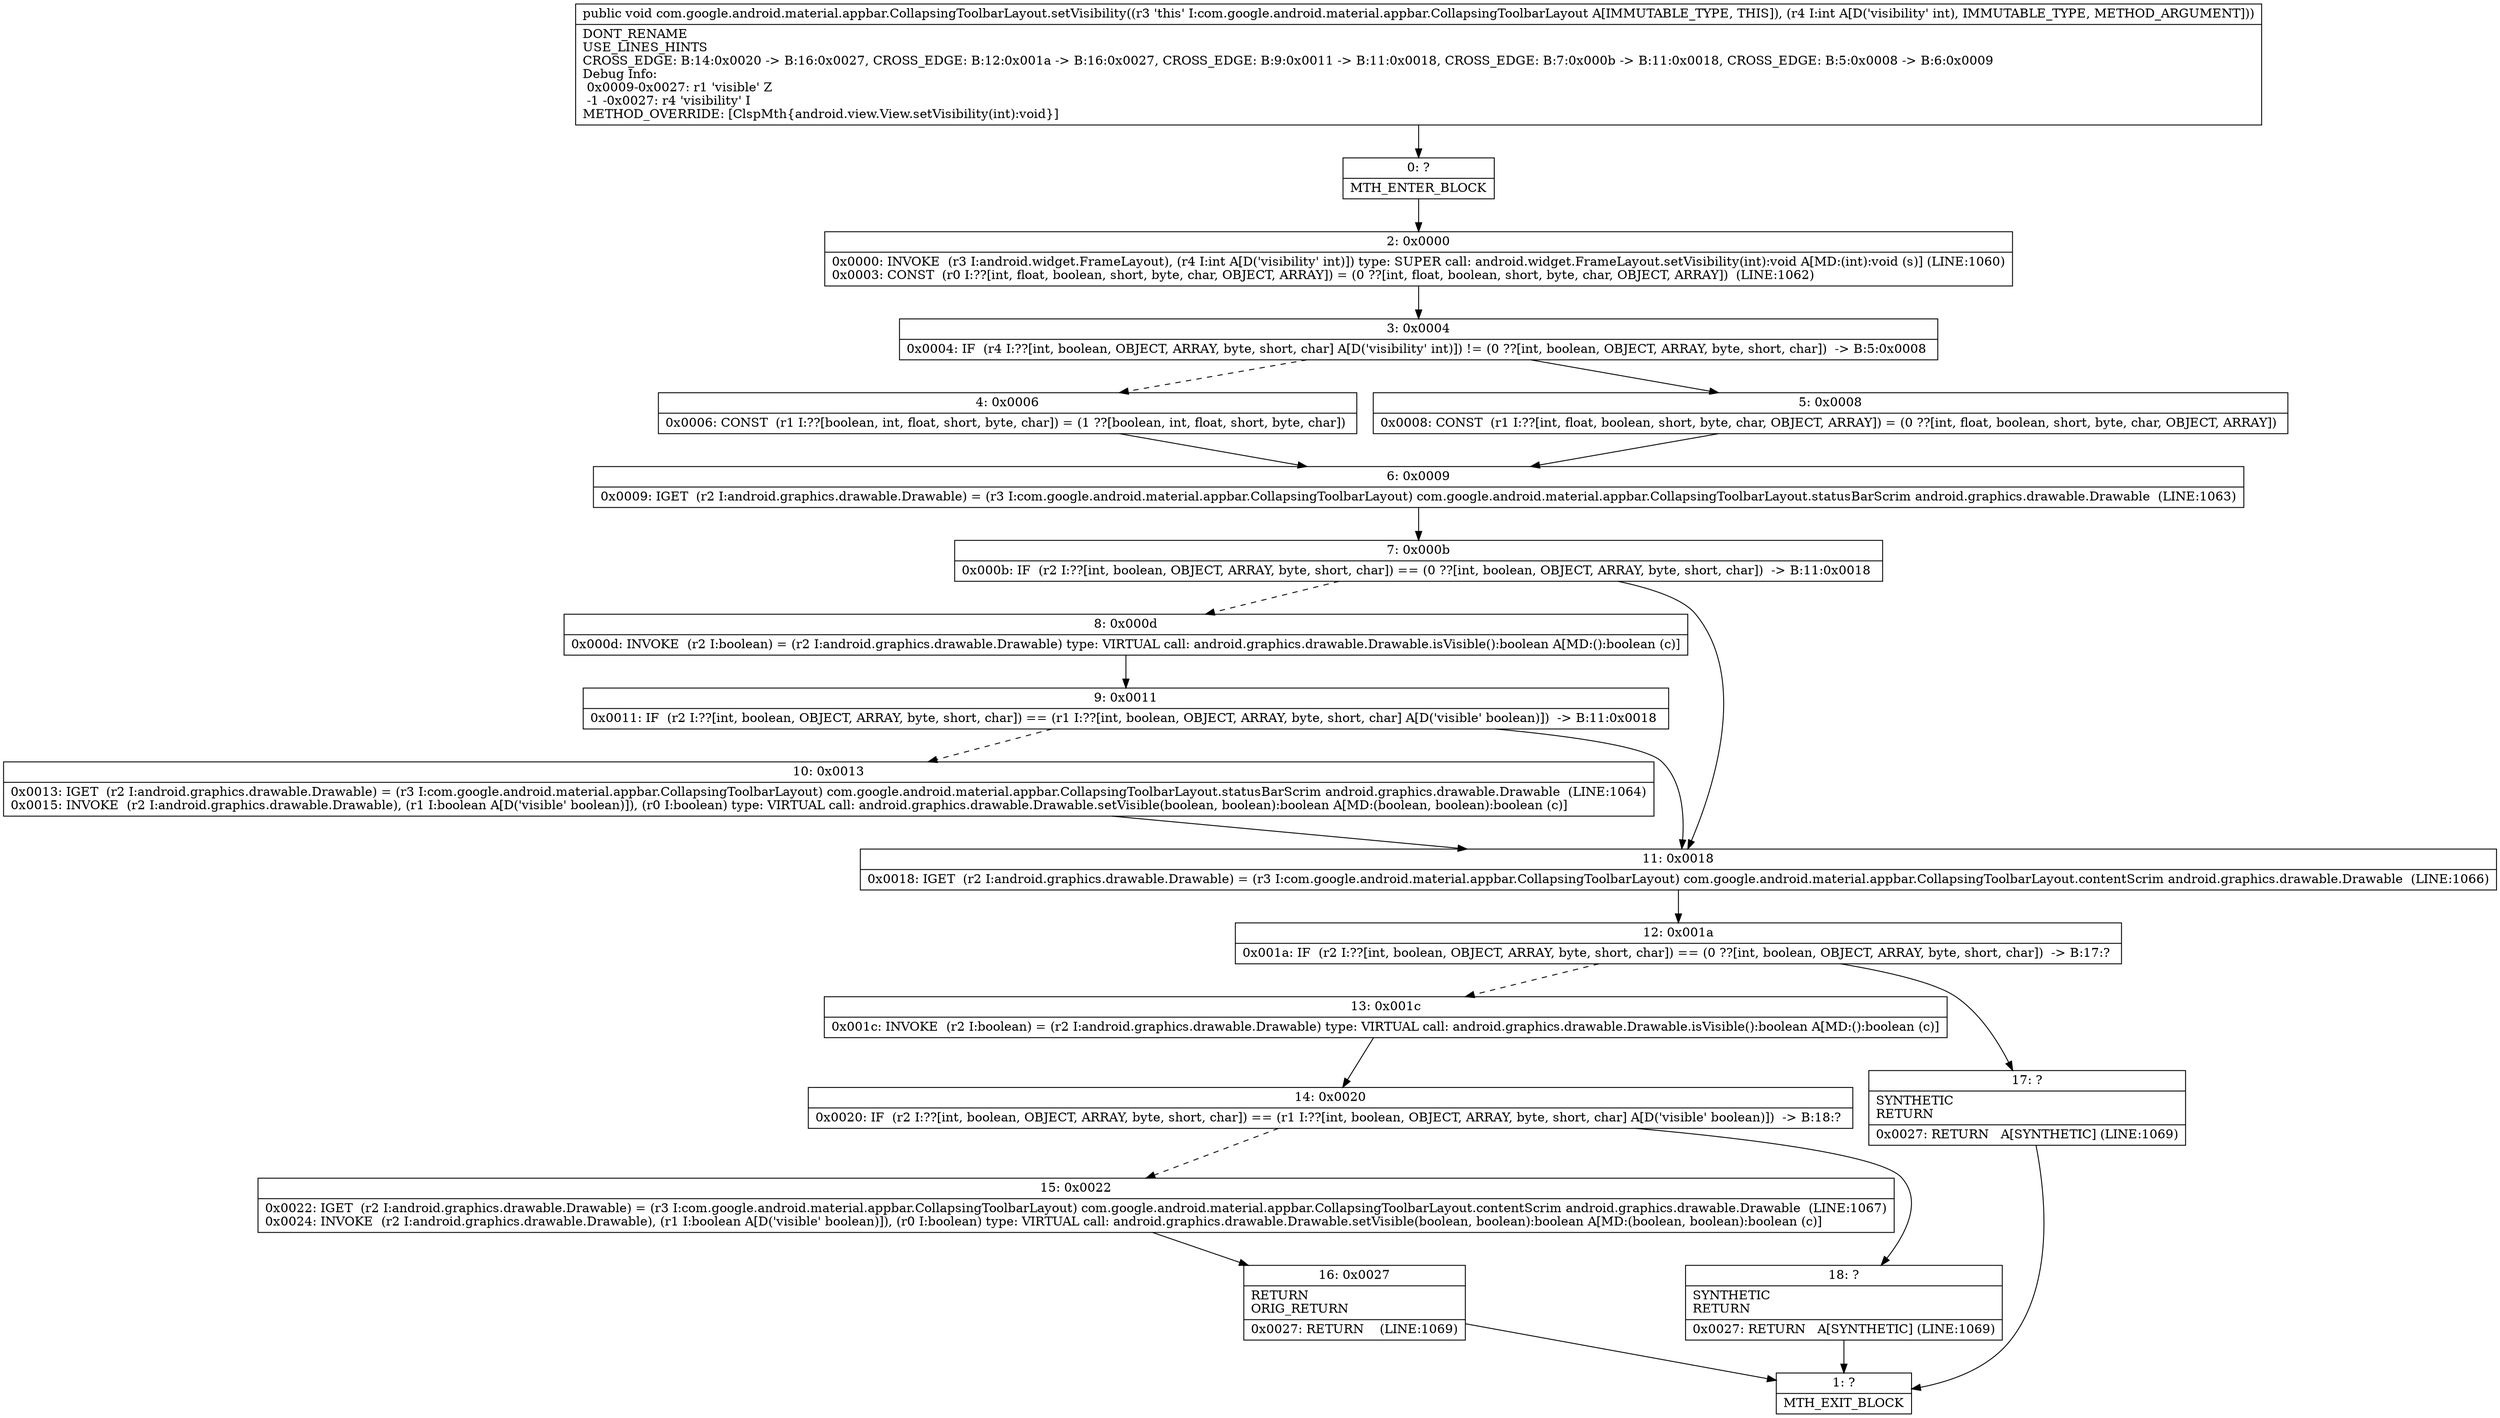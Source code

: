 digraph "CFG forcom.google.android.material.appbar.CollapsingToolbarLayout.setVisibility(I)V" {
Node_0 [shape=record,label="{0\:\ ?|MTH_ENTER_BLOCK\l}"];
Node_2 [shape=record,label="{2\:\ 0x0000|0x0000: INVOKE  (r3 I:android.widget.FrameLayout), (r4 I:int A[D('visibility' int)]) type: SUPER call: android.widget.FrameLayout.setVisibility(int):void A[MD:(int):void (s)] (LINE:1060)\l0x0003: CONST  (r0 I:??[int, float, boolean, short, byte, char, OBJECT, ARRAY]) = (0 ??[int, float, boolean, short, byte, char, OBJECT, ARRAY])  (LINE:1062)\l}"];
Node_3 [shape=record,label="{3\:\ 0x0004|0x0004: IF  (r4 I:??[int, boolean, OBJECT, ARRAY, byte, short, char] A[D('visibility' int)]) != (0 ??[int, boolean, OBJECT, ARRAY, byte, short, char])  \-\> B:5:0x0008 \l}"];
Node_4 [shape=record,label="{4\:\ 0x0006|0x0006: CONST  (r1 I:??[boolean, int, float, short, byte, char]) = (1 ??[boolean, int, float, short, byte, char]) \l}"];
Node_6 [shape=record,label="{6\:\ 0x0009|0x0009: IGET  (r2 I:android.graphics.drawable.Drawable) = (r3 I:com.google.android.material.appbar.CollapsingToolbarLayout) com.google.android.material.appbar.CollapsingToolbarLayout.statusBarScrim android.graphics.drawable.Drawable  (LINE:1063)\l}"];
Node_7 [shape=record,label="{7\:\ 0x000b|0x000b: IF  (r2 I:??[int, boolean, OBJECT, ARRAY, byte, short, char]) == (0 ??[int, boolean, OBJECT, ARRAY, byte, short, char])  \-\> B:11:0x0018 \l}"];
Node_8 [shape=record,label="{8\:\ 0x000d|0x000d: INVOKE  (r2 I:boolean) = (r2 I:android.graphics.drawable.Drawable) type: VIRTUAL call: android.graphics.drawable.Drawable.isVisible():boolean A[MD:():boolean (c)]\l}"];
Node_9 [shape=record,label="{9\:\ 0x0011|0x0011: IF  (r2 I:??[int, boolean, OBJECT, ARRAY, byte, short, char]) == (r1 I:??[int, boolean, OBJECT, ARRAY, byte, short, char] A[D('visible' boolean)])  \-\> B:11:0x0018 \l}"];
Node_10 [shape=record,label="{10\:\ 0x0013|0x0013: IGET  (r2 I:android.graphics.drawable.Drawable) = (r3 I:com.google.android.material.appbar.CollapsingToolbarLayout) com.google.android.material.appbar.CollapsingToolbarLayout.statusBarScrim android.graphics.drawable.Drawable  (LINE:1064)\l0x0015: INVOKE  (r2 I:android.graphics.drawable.Drawable), (r1 I:boolean A[D('visible' boolean)]), (r0 I:boolean) type: VIRTUAL call: android.graphics.drawable.Drawable.setVisible(boolean, boolean):boolean A[MD:(boolean, boolean):boolean (c)]\l}"];
Node_11 [shape=record,label="{11\:\ 0x0018|0x0018: IGET  (r2 I:android.graphics.drawable.Drawable) = (r3 I:com.google.android.material.appbar.CollapsingToolbarLayout) com.google.android.material.appbar.CollapsingToolbarLayout.contentScrim android.graphics.drawable.Drawable  (LINE:1066)\l}"];
Node_12 [shape=record,label="{12\:\ 0x001a|0x001a: IF  (r2 I:??[int, boolean, OBJECT, ARRAY, byte, short, char]) == (0 ??[int, boolean, OBJECT, ARRAY, byte, short, char])  \-\> B:17:? \l}"];
Node_13 [shape=record,label="{13\:\ 0x001c|0x001c: INVOKE  (r2 I:boolean) = (r2 I:android.graphics.drawable.Drawable) type: VIRTUAL call: android.graphics.drawable.Drawable.isVisible():boolean A[MD:():boolean (c)]\l}"];
Node_14 [shape=record,label="{14\:\ 0x0020|0x0020: IF  (r2 I:??[int, boolean, OBJECT, ARRAY, byte, short, char]) == (r1 I:??[int, boolean, OBJECT, ARRAY, byte, short, char] A[D('visible' boolean)])  \-\> B:18:? \l}"];
Node_15 [shape=record,label="{15\:\ 0x0022|0x0022: IGET  (r2 I:android.graphics.drawable.Drawable) = (r3 I:com.google.android.material.appbar.CollapsingToolbarLayout) com.google.android.material.appbar.CollapsingToolbarLayout.contentScrim android.graphics.drawable.Drawable  (LINE:1067)\l0x0024: INVOKE  (r2 I:android.graphics.drawable.Drawable), (r1 I:boolean A[D('visible' boolean)]), (r0 I:boolean) type: VIRTUAL call: android.graphics.drawable.Drawable.setVisible(boolean, boolean):boolean A[MD:(boolean, boolean):boolean (c)]\l}"];
Node_16 [shape=record,label="{16\:\ 0x0027|RETURN\lORIG_RETURN\l|0x0027: RETURN    (LINE:1069)\l}"];
Node_1 [shape=record,label="{1\:\ ?|MTH_EXIT_BLOCK\l}"];
Node_18 [shape=record,label="{18\:\ ?|SYNTHETIC\lRETURN\l|0x0027: RETURN   A[SYNTHETIC] (LINE:1069)\l}"];
Node_17 [shape=record,label="{17\:\ ?|SYNTHETIC\lRETURN\l|0x0027: RETURN   A[SYNTHETIC] (LINE:1069)\l}"];
Node_5 [shape=record,label="{5\:\ 0x0008|0x0008: CONST  (r1 I:??[int, float, boolean, short, byte, char, OBJECT, ARRAY]) = (0 ??[int, float, boolean, short, byte, char, OBJECT, ARRAY]) \l}"];
MethodNode[shape=record,label="{public void com.google.android.material.appbar.CollapsingToolbarLayout.setVisibility((r3 'this' I:com.google.android.material.appbar.CollapsingToolbarLayout A[IMMUTABLE_TYPE, THIS]), (r4 I:int A[D('visibility' int), IMMUTABLE_TYPE, METHOD_ARGUMENT]))  | DONT_RENAME\lUSE_LINES_HINTS\lCROSS_EDGE: B:14:0x0020 \-\> B:16:0x0027, CROSS_EDGE: B:12:0x001a \-\> B:16:0x0027, CROSS_EDGE: B:9:0x0011 \-\> B:11:0x0018, CROSS_EDGE: B:7:0x000b \-\> B:11:0x0018, CROSS_EDGE: B:5:0x0008 \-\> B:6:0x0009\lDebug Info:\l  0x0009\-0x0027: r1 'visible' Z\l  \-1 \-0x0027: r4 'visibility' I\lMETHOD_OVERRIDE: [ClspMth\{android.view.View.setVisibility(int):void\}]\l}"];
MethodNode -> Node_0;Node_0 -> Node_2;
Node_2 -> Node_3;
Node_3 -> Node_4[style=dashed];
Node_3 -> Node_5;
Node_4 -> Node_6;
Node_6 -> Node_7;
Node_7 -> Node_8[style=dashed];
Node_7 -> Node_11;
Node_8 -> Node_9;
Node_9 -> Node_10[style=dashed];
Node_9 -> Node_11;
Node_10 -> Node_11;
Node_11 -> Node_12;
Node_12 -> Node_13[style=dashed];
Node_12 -> Node_17;
Node_13 -> Node_14;
Node_14 -> Node_15[style=dashed];
Node_14 -> Node_18;
Node_15 -> Node_16;
Node_16 -> Node_1;
Node_18 -> Node_1;
Node_17 -> Node_1;
Node_5 -> Node_6;
}

